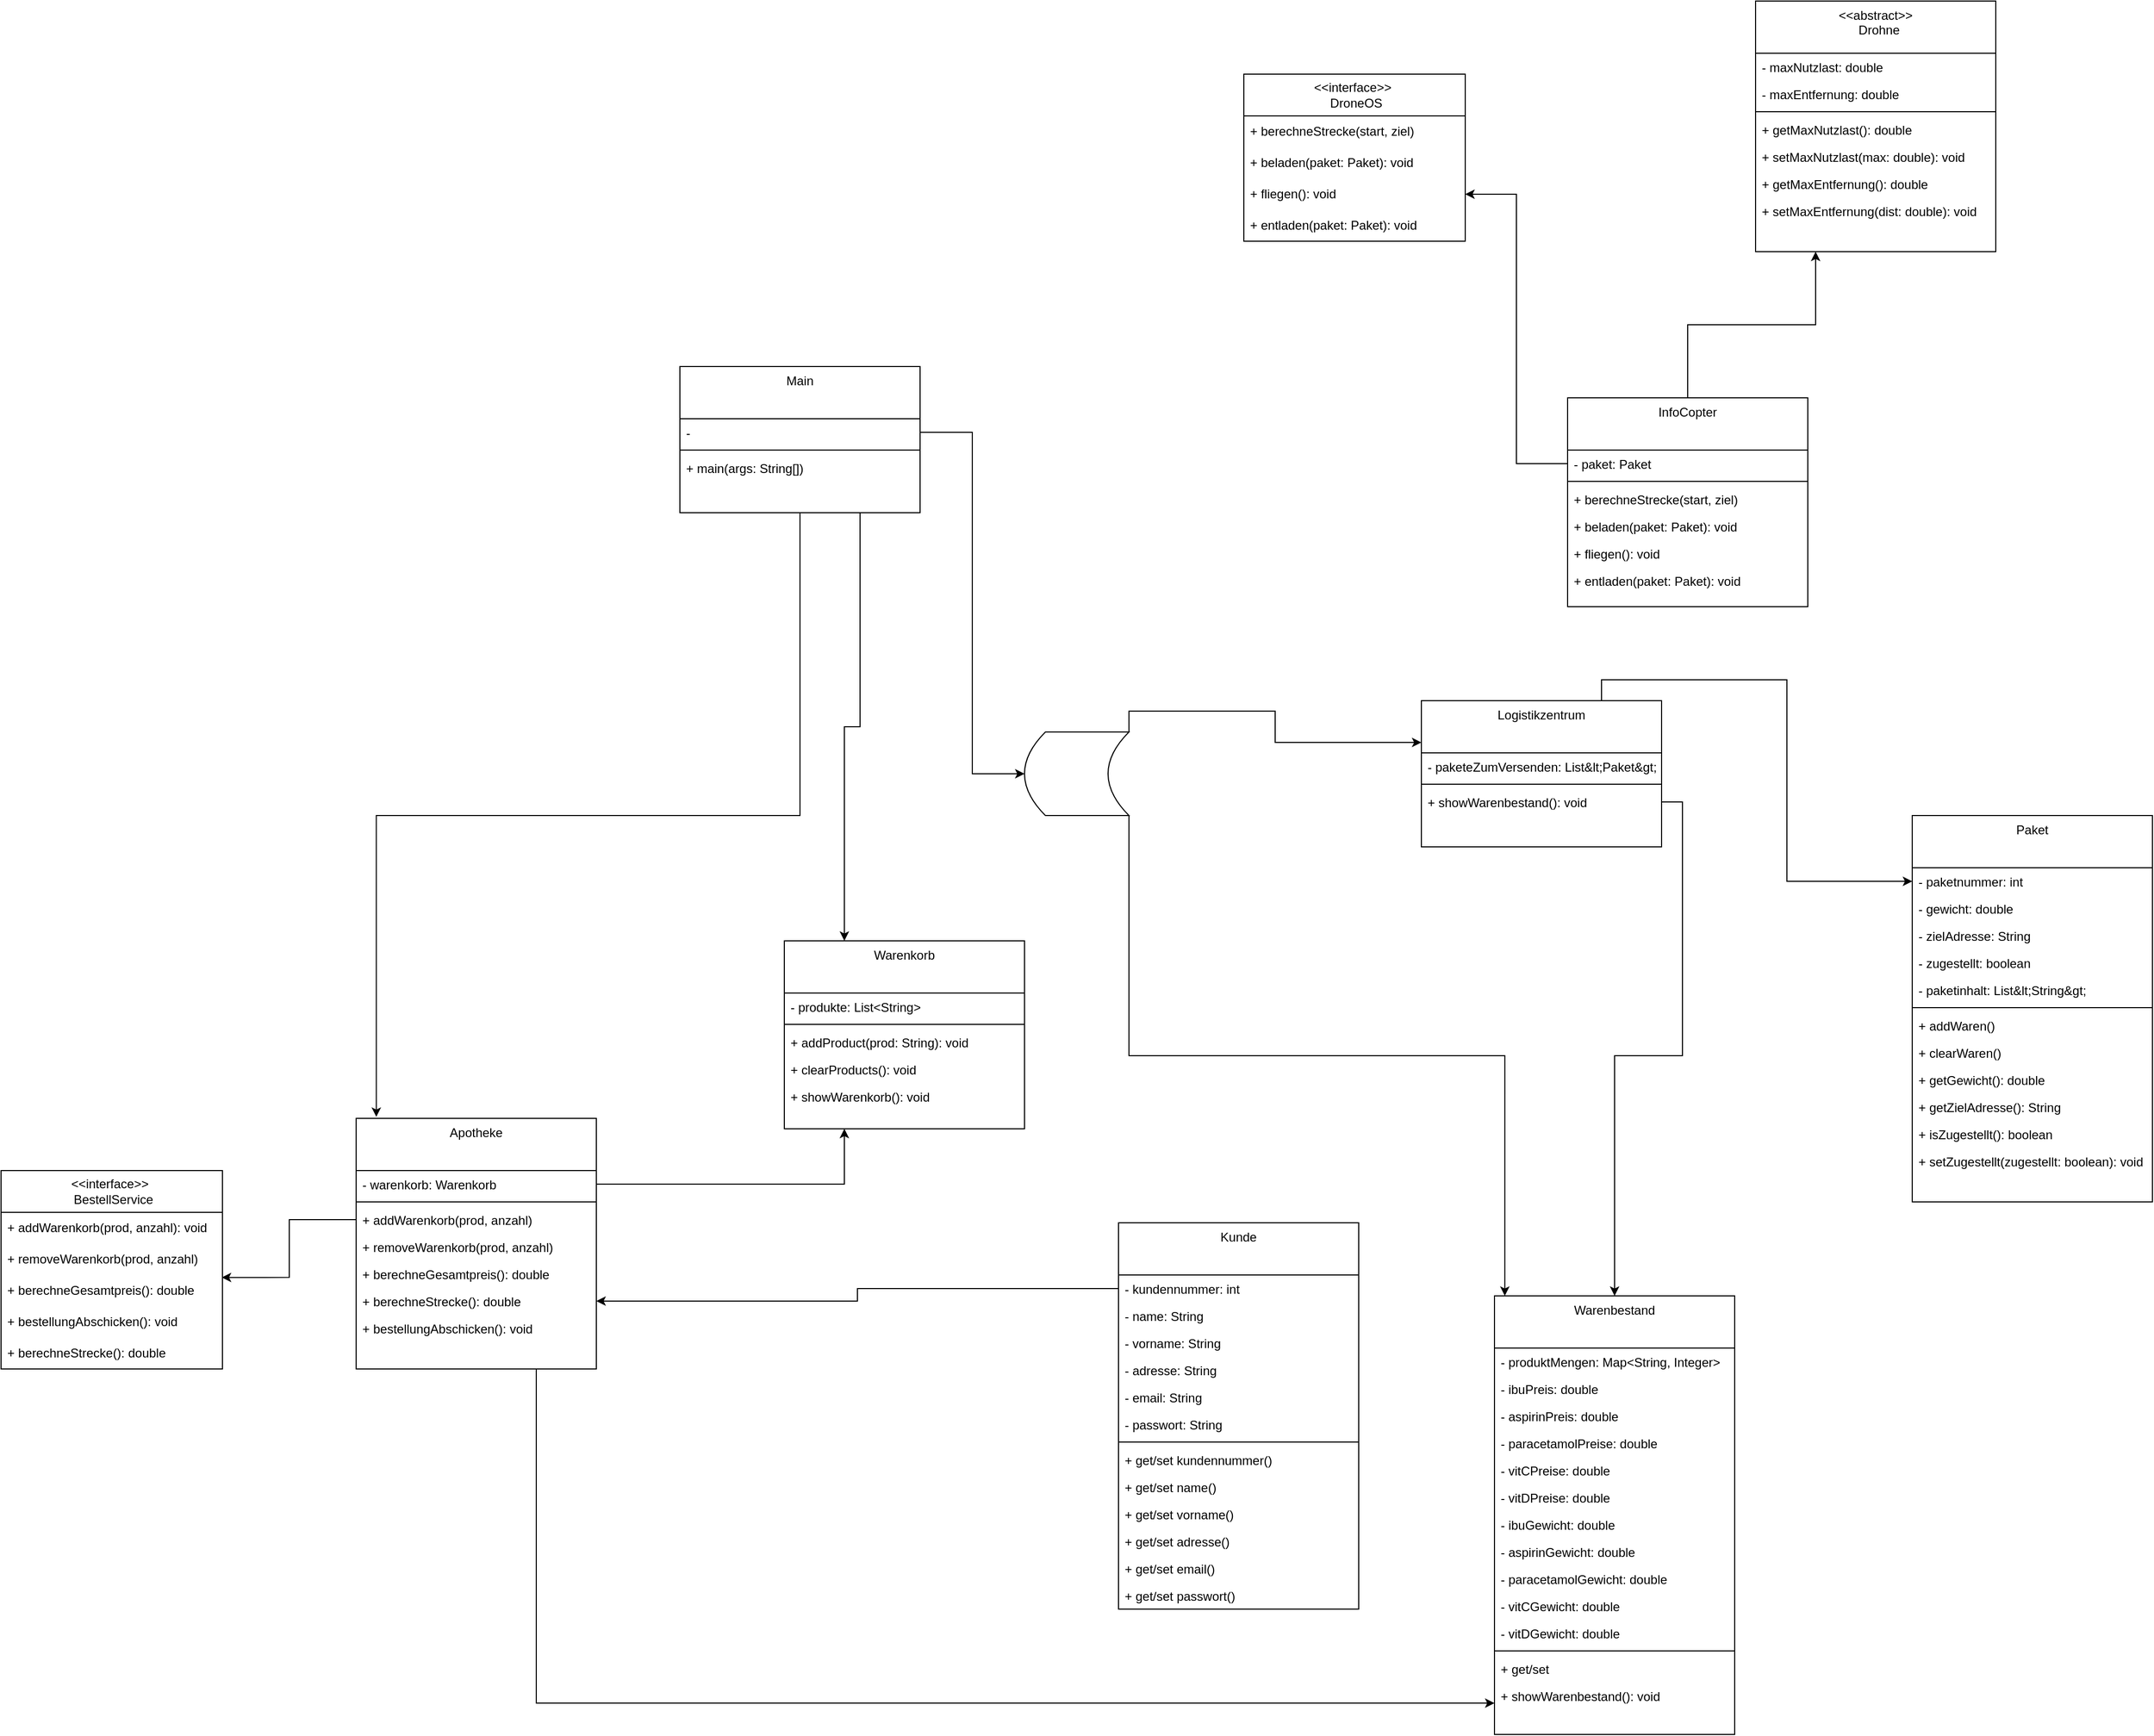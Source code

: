<mxfile version="24.8.3">
  <diagram id="C5RBs43oDa-KdzZeNtuy" name="Page-1">
    <mxGraphModel dx="5111" dy="4308" grid="1" gridSize="10" guides="1" tooltips="1" connect="1" arrows="1" fold="1" page="1" pageScale="1" pageWidth="827" pageHeight="1169" math="0" shadow="0">
      <root>
        <mxCell id="WIyWlLk6GJQsqaUBKTNV-0" />
        <mxCell id="WIyWlLk6GJQsqaUBKTNV-1" parent="WIyWlLk6GJQsqaUBKTNV-0" />
        <mxCell id="r3KiMKvdOw0kOWBSMK93-8" value=" &lt;&lt;abstract&gt;&gt;&#xa;               Drohne  " style="swimlane;fontStyle=0;align=center;verticalAlign=top;childLayout=stackLayout;horizontal=1;startSize=50;horizontalStack=0;resizeParent=1;resizeLast=0;collapsible=1;marginBottom=0;rounded=0;shadow=0;strokeWidth=1;" vertex="1" parent="WIyWlLk6GJQsqaUBKTNV-1">
          <mxGeometry x="130" y="-1440" width="230" height="240" as="geometry">
            <mxRectangle x="600" y="-190" width="160" height="26" as="alternateBounds" />
          </mxGeometry>
        </mxCell>
        <mxCell id="r3KiMKvdOw0kOWBSMK93-9" value="- maxNutzlast: double " style="text;align=left;verticalAlign=top;spacingLeft=4;spacingRight=4;overflow=hidden;rotatable=0;points=[[0,0.5],[1,0.5]];portConstraint=eastwest;" vertex="1" parent="r3KiMKvdOw0kOWBSMK93-8">
          <mxGeometry y="50" width="230" height="26" as="geometry" />
        </mxCell>
        <mxCell id="r3KiMKvdOw0kOWBSMK93-10" value=" - maxEntfernung: double " style="text;align=left;verticalAlign=top;spacingLeft=4;spacingRight=4;overflow=hidden;rotatable=0;points=[[0,0.5],[1,0.5]];portConstraint=eastwest;rounded=0;shadow=0;html=0;" vertex="1" parent="r3KiMKvdOw0kOWBSMK93-8">
          <mxGeometry y="76" width="230" height="26" as="geometry" />
        </mxCell>
        <mxCell id="r3KiMKvdOw0kOWBSMK93-14" value="" style="line;html=1;strokeWidth=1;align=left;verticalAlign=middle;spacingTop=-1;spacingLeft=3;spacingRight=3;rotatable=0;labelPosition=right;points=[];portConstraint=eastwest;" vertex="1" parent="r3KiMKvdOw0kOWBSMK93-8">
          <mxGeometry y="102" width="230" height="8" as="geometry" />
        </mxCell>
        <mxCell id="r3KiMKvdOw0kOWBSMK93-15" value="+ getMaxNutzlast(): double " style="text;align=left;verticalAlign=top;spacingLeft=4;spacingRight=4;overflow=hidden;rotatable=0;points=[[0,0.5],[1,0.5]];portConstraint=eastwest;" vertex="1" parent="r3KiMKvdOw0kOWBSMK93-8">
          <mxGeometry y="110" width="230" height="26" as="geometry" />
        </mxCell>
        <mxCell id="r3KiMKvdOw0kOWBSMK93-16" value=" + setMaxNutzlast(max: double): void" style="text;align=left;verticalAlign=top;spacingLeft=4;spacingRight=4;overflow=hidden;rotatable=0;points=[[0,0.5],[1,0.5]];portConstraint=eastwest;" vertex="1" parent="r3KiMKvdOw0kOWBSMK93-8">
          <mxGeometry y="136" width="230" height="26" as="geometry" />
        </mxCell>
        <mxCell id="r3KiMKvdOw0kOWBSMK93-17" value=" + getMaxEntfernung(): double  " style="text;align=left;verticalAlign=top;spacingLeft=4;spacingRight=4;overflow=hidden;rotatable=0;points=[[0,0.5],[1,0.5]];portConstraint=eastwest;" vertex="1" parent="r3KiMKvdOw0kOWBSMK93-8">
          <mxGeometry y="162" width="230" height="26" as="geometry" />
        </mxCell>
        <mxCell id="r3KiMKvdOw0kOWBSMK93-18" value="+ setMaxEntfernung(dist: double): void " style="text;align=left;verticalAlign=top;spacingLeft=4;spacingRight=4;overflow=hidden;rotatable=0;points=[[0,0.5],[1,0.5]];portConstraint=eastwest;" vertex="1" parent="r3KiMKvdOw0kOWBSMK93-8">
          <mxGeometry y="188" width="230" height="26" as="geometry" />
        </mxCell>
        <mxCell id="r3KiMKvdOw0kOWBSMK93-126" style="edgeStyle=orthogonalEdgeStyle;rounded=0;orthogonalLoop=1;jettySize=auto;html=1;exitX=0.5;exitY=0;exitDx=0;exitDy=0;entryX=0.25;entryY=1;entryDx=0;entryDy=0;" edge="1" parent="WIyWlLk6GJQsqaUBKTNV-1" source="r3KiMKvdOw0kOWBSMK93-19" target="r3KiMKvdOw0kOWBSMK93-8">
          <mxGeometry relative="1" as="geometry" />
        </mxCell>
        <mxCell id="r3KiMKvdOw0kOWBSMK93-19" value=" InfoCopter " style="swimlane;fontStyle=0;align=center;verticalAlign=top;childLayout=stackLayout;horizontal=1;startSize=50;horizontalStack=0;resizeParent=1;resizeLast=0;collapsible=1;marginBottom=0;rounded=0;shadow=0;strokeWidth=1;" vertex="1" parent="WIyWlLk6GJQsqaUBKTNV-1">
          <mxGeometry x="-50" y="-1060" width="230" height="200" as="geometry">
            <mxRectangle x="550" y="140" width="160" height="26" as="alternateBounds" />
          </mxGeometry>
        </mxCell>
        <mxCell id="r3KiMKvdOw0kOWBSMK93-20" value="- paket: Paket   " style="text;align=left;verticalAlign=top;spacingLeft=4;spacingRight=4;overflow=hidden;rotatable=0;points=[[0,0.5],[1,0.5]];portConstraint=eastwest;" vertex="1" parent="r3KiMKvdOw0kOWBSMK93-19">
          <mxGeometry y="50" width="230" height="26" as="geometry" />
        </mxCell>
        <mxCell id="r3KiMKvdOw0kOWBSMK93-22" value="" style="line;html=1;strokeWidth=1;align=left;verticalAlign=middle;spacingTop=-1;spacingLeft=3;spacingRight=3;rotatable=0;labelPosition=right;points=[];portConstraint=eastwest;" vertex="1" parent="r3KiMKvdOw0kOWBSMK93-19">
          <mxGeometry y="76" width="230" height="8" as="geometry" />
        </mxCell>
        <mxCell id="r3KiMKvdOw0kOWBSMK93-23" value="+ berechneStrecke(start, ziel) " style="text;align=left;verticalAlign=top;spacingLeft=4;spacingRight=4;overflow=hidden;rotatable=0;points=[[0,0.5],[1,0.5]];portConstraint=eastwest;" vertex="1" parent="r3KiMKvdOw0kOWBSMK93-19">
          <mxGeometry y="84" width="230" height="26" as="geometry" />
        </mxCell>
        <mxCell id="r3KiMKvdOw0kOWBSMK93-24" value="+ beladen(paket: Paket): void" style="text;align=left;verticalAlign=top;spacingLeft=4;spacingRight=4;overflow=hidden;rotatable=0;points=[[0,0.5],[1,0.5]];portConstraint=eastwest;" vertex="1" parent="r3KiMKvdOw0kOWBSMK93-19">
          <mxGeometry y="110" width="230" height="26" as="geometry" />
        </mxCell>
        <mxCell id="r3KiMKvdOw0kOWBSMK93-25" value=" + fliegen(): void" style="text;align=left;verticalAlign=top;spacingLeft=4;spacingRight=4;overflow=hidden;rotatable=0;points=[[0,0.5],[1,0.5]];portConstraint=eastwest;" vertex="1" parent="r3KiMKvdOw0kOWBSMK93-19">
          <mxGeometry y="136" width="230" height="26" as="geometry" />
        </mxCell>
        <mxCell id="r3KiMKvdOw0kOWBSMK93-26" value="+ entladen(paket: Paket): void " style="text;align=left;verticalAlign=top;spacingLeft=4;spacingRight=4;overflow=hidden;rotatable=0;points=[[0,0.5],[1,0.5]];portConstraint=eastwest;" vertex="1" parent="r3KiMKvdOw0kOWBSMK93-19">
          <mxGeometry y="162" width="230" height="26" as="geometry" />
        </mxCell>
        <mxCell id="r3KiMKvdOw0kOWBSMK93-34" value="&lt;div&gt; &amp;lt;&amp;lt;interface&amp;gt;&amp;gt;&amp;nbsp;&lt;/div&gt;&lt;div&gt;&amp;nbsp;DroneOS    &lt;/div&gt;" style="swimlane;fontStyle=0;childLayout=stackLayout;horizontal=1;startSize=40;horizontalStack=0;resizeParent=1;resizeParentMax=0;resizeLast=0;collapsible=1;marginBottom=0;whiteSpace=wrap;html=1;" vertex="1" parent="WIyWlLk6GJQsqaUBKTNV-1">
          <mxGeometry x="-360" y="-1370" width="212" height="160" as="geometry" />
        </mxCell>
        <mxCell id="r3KiMKvdOw0kOWBSMK93-35" value="+ berechneStrecke(start, ziel)" style="text;strokeColor=none;fillColor=none;align=left;verticalAlign=middle;spacingLeft=4;spacingRight=4;overflow=hidden;points=[[0,0.5],[1,0.5]];portConstraint=eastwest;rotatable=0;whiteSpace=wrap;html=1;" vertex="1" parent="r3KiMKvdOw0kOWBSMK93-34">
          <mxGeometry y="40" width="212" height="30" as="geometry" />
        </mxCell>
        <mxCell id="r3KiMKvdOw0kOWBSMK93-36" value="+ beladen(paket: Paket): void" style="text;strokeColor=none;fillColor=none;align=left;verticalAlign=middle;spacingLeft=4;spacingRight=4;overflow=hidden;points=[[0,0.5],[1,0.5]];portConstraint=eastwest;rotatable=0;whiteSpace=wrap;html=1;" vertex="1" parent="r3KiMKvdOw0kOWBSMK93-34">
          <mxGeometry y="70" width="212" height="30" as="geometry" />
        </mxCell>
        <mxCell id="r3KiMKvdOw0kOWBSMK93-7" value="+ fliegen(): void  " style="text;strokeColor=none;fillColor=none;align=left;verticalAlign=middle;spacingLeft=4;spacingRight=4;overflow=hidden;points=[[0,0.5],[1,0.5]];portConstraint=eastwest;rotatable=0;whiteSpace=wrap;html=1;" vertex="1" parent="r3KiMKvdOw0kOWBSMK93-34">
          <mxGeometry y="100" width="212" height="30" as="geometry" />
        </mxCell>
        <mxCell id="r3KiMKvdOw0kOWBSMK93-39" value="+ entladen(paket: Paket): void" style="text;strokeColor=none;fillColor=none;align=left;verticalAlign=middle;spacingLeft=4;spacingRight=4;overflow=hidden;points=[[0,0.5],[1,0.5]];portConstraint=eastwest;rotatable=0;whiteSpace=wrap;html=1;" vertex="1" parent="r3KiMKvdOw0kOWBSMK93-34">
          <mxGeometry y="130" width="212" height="30" as="geometry" />
        </mxCell>
        <mxCell id="r3KiMKvdOw0kOWBSMK93-40" value="Apotheke" style="swimlane;fontStyle=0;align=center;verticalAlign=top;childLayout=stackLayout;horizontal=1;startSize=50;horizontalStack=0;resizeParent=1;resizeLast=0;collapsible=1;marginBottom=0;rounded=0;shadow=0;strokeWidth=1;" vertex="1" parent="WIyWlLk6GJQsqaUBKTNV-1">
          <mxGeometry x="-1210" y="-370" width="230" height="240" as="geometry">
            <mxRectangle x="600" y="-190" width="160" height="26" as="alternateBounds" />
          </mxGeometry>
        </mxCell>
        <mxCell id="r3KiMKvdOw0kOWBSMK93-41" value=" - warenkorb: Warenkorb " style="text;align=left;verticalAlign=top;spacingLeft=4;spacingRight=4;overflow=hidden;rotatable=0;points=[[0,0.5],[1,0.5]];portConstraint=eastwest;" vertex="1" parent="r3KiMKvdOw0kOWBSMK93-40">
          <mxGeometry y="50" width="230" height="26" as="geometry" />
        </mxCell>
        <mxCell id="r3KiMKvdOw0kOWBSMK93-43" value="" style="line;html=1;strokeWidth=1;align=left;verticalAlign=middle;spacingTop=-1;spacingLeft=3;spacingRight=3;rotatable=0;labelPosition=right;points=[];portConstraint=eastwest;" vertex="1" parent="r3KiMKvdOw0kOWBSMK93-40">
          <mxGeometry y="76" width="230" height="8" as="geometry" />
        </mxCell>
        <mxCell id="r3KiMKvdOw0kOWBSMK93-44" value="+ addWarenkorb(prod, anzahl) " style="text;align=left;verticalAlign=top;spacingLeft=4;spacingRight=4;overflow=hidden;rotatable=0;points=[[0,0.5],[1,0.5]];portConstraint=eastwest;" vertex="1" parent="r3KiMKvdOw0kOWBSMK93-40">
          <mxGeometry y="84" width="230" height="26" as="geometry" />
        </mxCell>
        <mxCell id="r3KiMKvdOw0kOWBSMK93-45" value="+ removeWarenkorb(prod, anzahl) " style="text;align=left;verticalAlign=top;spacingLeft=4;spacingRight=4;overflow=hidden;rotatable=0;points=[[0,0.5],[1,0.5]];portConstraint=eastwest;" vertex="1" parent="r3KiMKvdOw0kOWBSMK93-40">
          <mxGeometry y="110" width="230" height="26" as="geometry" />
        </mxCell>
        <mxCell id="r3KiMKvdOw0kOWBSMK93-46" value="+ berechneGesamtpreis(): double " style="text;align=left;verticalAlign=top;spacingLeft=4;spacingRight=4;overflow=hidden;rotatable=0;points=[[0,0.5],[1,0.5]];portConstraint=eastwest;" vertex="1" parent="r3KiMKvdOw0kOWBSMK93-40">
          <mxGeometry y="136" width="230" height="26" as="geometry" />
        </mxCell>
        <mxCell id="r3KiMKvdOw0kOWBSMK93-47" value="+ berechneStrecke(): double  " style="text;align=left;verticalAlign=top;spacingLeft=4;spacingRight=4;overflow=hidden;rotatable=0;points=[[0,0.5],[1,0.5]];portConstraint=eastwest;" vertex="1" parent="r3KiMKvdOw0kOWBSMK93-40">
          <mxGeometry y="162" width="230" height="26" as="geometry" />
        </mxCell>
        <mxCell id="r3KiMKvdOw0kOWBSMK93-48" value=" + bestellungAbschicken(): void " style="text;align=left;verticalAlign=top;spacingLeft=4;spacingRight=4;overflow=hidden;rotatable=0;points=[[0,0.5],[1,0.5]];portConstraint=eastwest;" vertex="1" parent="r3KiMKvdOw0kOWBSMK93-40">
          <mxGeometry y="188" width="230" height="26" as="geometry" />
        </mxCell>
        <mxCell id="r3KiMKvdOw0kOWBSMK93-49" value="&lt;div&gt; &amp;lt;&amp;lt;interface&amp;gt;&amp;gt;&amp;nbsp;&lt;/div&gt;&lt;div&gt;&amp;nbsp;BestellService       &lt;/div&gt;" style="swimlane;fontStyle=0;childLayout=stackLayout;horizontal=1;startSize=40;horizontalStack=0;resizeParent=1;resizeParentMax=0;resizeLast=0;collapsible=1;marginBottom=0;whiteSpace=wrap;html=1;" vertex="1" parent="WIyWlLk6GJQsqaUBKTNV-1">
          <mxGeometry x="-1550" y="-320" width="212" height="190" as="geometry" />
        </mxCell>
        <mxCell id="r3KiMKvdOw0kOWBSMK93-50" value="+ addWarenkorb(prod, anzahl): void" style="text;strokeColor=none;fillColor=none;align=left;verticalAlign=middle;spacingLeft=4;spacingRight=4;overflow=hidden;points=[[0,0.5],[1,0.5]];portConstraint=eastwest;rotatable=0;whiteSpace=wrap;html=1;" vertex="1" parent="r3KiMKvdOw0kOWBSMK93-49">
          <mxGeometry y="40" width="212" height="30" as="geometry" />
        </mxCell>
        <mxCell id="r3KiMKvdOw0kOWBSMK93-51" value="+ removeWarenkorb(prod, anzahl) " style="text;strokeColor=none;fillColor=none;align=left;verticalAlign=middle;spacingLeft=4;spacingRight=4;overflow=hidden;points=[[0,0.5],[1,0.5]];portConstraint=eastwest;rotatable=0;whiteSpace=wrap;html=1;" vertex="1" parent="r3KiMKvdOw0kOWBSMK93-49">
          <mxGeometry y="70" width="212" height="30" as="geometry" />
        </mxCell>
        <mxCell id="r3KiMKvdOw0kOWBSMK93-52" value="+ berechneGesamtpreis(): double " style="text;strokeColor=none;fillColor=none;align=left;verticalAlign=middle;spacingLeft=4;spacingRight=4;overflow=hidden;points=[[0,0.5],[1,0.5]];portConstraint=eastwest;rotatable=0;whiteSpace=wrap;html=1;" vertex="1" parent="r3KiMKvdOw0kOWBSMK93-49">
          <mxGeometry y="100" width="212" height="30" as="geometry" />
        </mxCell>
        <mxCell id="r3KiMKvdOw0kOWBSMK93-54" value="+ bestellungAbschicken(): void " style="text;strokeColor=none;fillColor=none;align=left;verticalAlign=middle;spacingLeft=4;spacingRight=4;overflow=hidden;points=[[0,0.5],[1,0.5]];portConstraint=eastwest;rotatable=0;whiteSpace=wrap;html=1;" vertex="1" parent="r3KiMKvdOw0kOWBSMK93-49">
          <mxGeometry y="130" width="212" height="30" as="geometry" />
        </mxCell>
        <mxCell id="r3KiMKvdOw0kOWBSMK93-53" value=" + berechneStrecke(): double " style="text;strokeColor=none;fillColor=none;align=left;verticalAlign=middle;spacingLeft=4;spacingRight=4;overflow=hidden;points=[[0,0.5],[1,0.5]];portConstraint=eastwest;rotatable=0;whiteSpace=wrap;html=1;" vertex="1" parent="r3KiMKvdOw0kOWBSMK93-49">
          <mxGeometry y="160" width="212" height="30" as="geometry" />
        </mxCell>
        <mxCell id="r3KiMKvdOw0kOWBSMK93-55" value=" Warenkorb    " style="swimlane;fontStyle=0;align=center;verticalAlign=top;childLayout=stackLayout;horizontal=1;startSize=50;horizontalStack=0;resizeParent=1;resizeLast=0;collapsible=1;marginBottom=0;rounded=0;shadow=0;strokeWidth=1;" vertex="1" parent="WIyWlLk6GJQsqaUBKTNV-1">
          <mxGeometry x="-800" y="-540" width="230" height="180" as="geometry">
            <mxRectangle x="550" y="140" width="160" height="26" as="alternateBounds" />
          </mxGeometry>
        </mxCell>
        <mxCell id="r3KiMKvdOw0kOWBSMK93-56" value="- produkte: List&lt;String&gt;    " style="text;align=left;verticalAlign=top;spacingLeft=4;spacingRight=4;overflow=hidden;rotatable=0;points=[[0,0.5],[1,0.5]];portConstraint=eastwest;" vertex="1" parent="r3KiMKvdOw0kOWBSMK93-55">
          <mxGeometry y="50" width="230" height="26" as="geometry" />
        </mxCell>
        <mxCell id="r3KiMKvdOw0kOWBSMK93-57" value="" style="line;html=1;strokeWidth=1;align=left;verticalAlign=middle;spacingTop=-1;spacingLeft=3;spacingRight=3;rotatable=0;labelPosition=right;points=[];portConstraint=eastwest;" vertex="1" parent="r3KiMKvdOw0kOWBSMK93-55">
          <mxGeometry y="76" width="230" height="8" as="geometry" />
        </mxCell>
        <mxCell id="r3KiMKvdOw0kOWBSMK93-58" value=" + addProduct(prod: String): void " style="text;align=left;verticalAlign=top;spacingLeft=4;spacingRight=4;overflow=hidden;rotatable=0;points=[[0,0.5],[1,0.5]];portConstraint=eastwest;" vertex="1" parent="r3KiMKvdOw0kOWBSMK93-55">
          <mxGeometry y="84" width="230" height="26" as="geometry" />
        </mxCell>
        <mxCell id="r3KiMKvdOw0kOWBSMK93-59" value=" + clearProducts(): void " style="text;align=left;verticalAlign=top;spacingLeft=4;spacingRight=4;overflow=hidden;rotatable=0;points=[[0,0.5],[1,0.5]];portConstraint=eastwest;" vertex="1" parent="r3KiMKvdOw0kOWBSMK93-55">
          <mxGeometry y="110" width="230" height="26" as="geometry" />
        </mxCell>
        <mxCell id="r3KiMKvdOw0kOWBSMK93-60" value="+ showWarenkorb(): void  " style="text;align=left;verticalAlign=top;spacingLeft=4;spacingRight=4;overflow=hidden;rotatable=0;points=[[0,0.5],[1,0.5]];portConstraint=eastwest;" vertex="1" parent="r3KiMKvdOw0kOWBSMK93-55">
          <mxGeometry y="136" width="230" height="26" as="geometry" />
        </mxCell>
        <mxCell id="r3KiMKvdOw0kOWBSMK93-62" value="Kunde" style="swimlane;fontStyle=0;align=center;verticalAlign=top;childLayout=stackLayout;horizontal=1;startSize=50;horizontalStack=0;resizeParent=1;resizeLast=0;collapsible=1;marginBottom=0;rounded=0;shadow=0;strokeWidth=1;" vertex="1" parent="WIyWlLk6GJQsqaUBKTNV-1">
          <mxGeometry x="-480" y="-270" width="230" height="370" as="geometry">
            <mxRectangle x="600" y="-190" width="160" height="26" as="alternateBounds" />
          </mxGeometry>
        </mxCell>
        <mxCell id="r3KiMKvdOw0kOWBSMK93-63" value="- kundennummer: int  " style="text;align=left;verticalAlign=top;spacingLeft=4;spacingRight=4;overflow=hidden;rotatable=0;points=[[0,0.5],[1,0.5]];portConstraint=eastwest;" vertex="1" parent="r3KiMKvdOw0kOWBSMK93-62">
          <mxGeometry y="50" width="230" height="26" as="geometry" />
        </mxCell>
        <mxCell id="r3KiMKvdOw0kOWBSMK93-64" value="- name: String " style="text;align=left;verticalAlign=top;spacingLeft=4;spacingRight=4;overflow=hidden;rotatable=0;points=[[0,0.5],[1,0.5]];portConstraint=eastwest;rounded=0;shadow=0;html=0;" vertex="1" parent="r3KiMKvdOw0kOWBSMK93-62">
          <mxGeometry y="76" width="230" height="26" as="geometry" />
        </mxCell>
        <mxCell id="r3KiMKvdOw0kOWBSMK93-70" value="- vorname: String " style="text;align=left;verticalAlign=top;spacingLeft=4;spacingRight=4;overflow=hidden;rotatable=0;points=[[0,0.5],[1,0.5]];portConstraint=eastwest;rounded=0;shadow=0;html=0;" vertex="1" parent="r3KiMKvdOw0kOWBSMK93-62">
          <mxGeometry y="102" width="230" height="26" as="geometry" />
        </mxCell>
        <mxCell id="r3KiMKvdOw0kOWBSMK93-72" value=" - adresse: String   " style="text;align=left;verticalAlign=top;spacingLeft=4;spacingRight=4;overflow=hidden;rotatable=0;points=[[0,0.5],[1,0.5]];portConstraint=eastwest;rounded=0;shadow=0;html=0;" vertex="1" parent="r3KiMKvdOw0kOWBSMK93-62">
          <mxGeometry y="128" width="230" height="26" as="geometry" />
        </mxCell>
        <mxCell id="r3KiMKvdOw0kOWBSMK93-73" value="- email: String " style="text;align=left;verticalAlign=top;spacingLeft=4;spacingRight=4;overflow=hidden;rotatable=0;points=[[0,0.5],[1,0.5]];portConstraint=eastwest;rounded=0;shadow=0;html=0;" vertex="1" parent="r3KiMKvdOw0kOWBSMK93-62">
          <mxGeometry y="154" width="230" height="26" as="geometry" />
        </mxCell>
        <mxCell id="r3KiMKvdOw0kOWBSMK93-71" value="- passwort: String " style="text;align=left;verticalAlign=top;spacingLeft=4;spacingRight=4;overflow=hidden;rotatable=0;points=[[0,0.5],[1,0.5]];portConstraint=eastwest;rounded=0;shadow=0;html=0;" vertex="1" parent="r3KiMKvdOw0kOWBSMK93-62">
          <mxGeometry y="180" width="230" height="26" as="geometry" />
        </mxCell>
        <mxCell id="r3KiMKvdOw0kOWBSMK93-65" value="" style="line;html=1;strokeWidth=1;align=left;verticalAlign=middle;spacingTop=-1;spacingLeft=3;spacingRight=3;rotatable=0;labelPosition=right;points=[];portConstraint=eastwest;" vertex="1" parent="r3KiMKvdOw0kOWBSMK93-62">
          <mxGeometry y="206" width="230" height="8" as="geometry" />
        </mxCell>
        <mxCell id="r3KiMKvdOw0kOWBSMK93-66" value="+ get/set kundennummer() " style="text;align=left;verticalAlign=top;spacingLeft=4;spacingRight=4;overflow=hidden;rotatable=0;points=[[0,0.5],[1,0.5]];portConstraint=eastwest;" vertex="1" parent="r3KiMKvdOw0kOWBSMK93-62">
          <mxGeometry y="214" width="230" height="26" as="geometry" />
        </mxCell>
        <mxCell id="r3KiMKvdOw0kOWBSMK93-75" value="+ get/set name()   " style="text;align=left;verticalAlign=top;spacingLeft=4;spacingRight=4;overflow=hidden;rotatable=0;points=[[0,0.5],[1,0.5]];portConstraint=eastwest;" vertex="1" parent="r3KiMKvdOw0kOWBSMK93-62">
          <mxGeometry y="240" width="230" height="26" as="geometry" />
        </mxCell>
        <mxCell id="r3KiMKvdOw0kOWBSMK93-74" value="+ get/set vorname() " style="text;align=left;verticalAlign=top;spacingLeft=4;spacingRight=4;overflow=hidden;rotatable=0;points=[[0,0.5],[1,0.5]];portConstraint=eastwest;" vertex="1" parent="r3KiMKvdOw0kOWBSMK93-62">
          <mxGeometry y="266" width="230" height="26" as="geometry" />
        </mxCell>
        <mxCell id="r3KiMKvdOw0kOWBSMK93-67" value=" + get/set adresse() " style="text;align=left;verticalAlign=top;spacingLeft=4;spacingRight=4;overflow=hidden;rotatable=0;points=[[0,0.5],[1,0.5]];portConstraint=eastwest;" vertex="1" parent="r3KiMKvdOw0kOWBSMK93-62">
          <mxGeometry y="292" width="230" height="26" as="geometry" />
        </mxCell>
        <mxCell id="r3KiMKvdOw0kOWBSMK93-68" value="+ get/set email()  " style="text;align=left;verticalAlign=top;spacingLeft=4;spacingRight=4;overflow=hidden;rotatable=0;points=[[0,0.5],[1,0.5]];portConstraint=eastwest;" vertex="1" parent="r3KiMKvdOw0kOWBSMK93-62">
          <mxGeometry y="318" width="230" height="26" as="geometry" />
        </mxCell>
        <mxCell id="r3KiMKvdOw0kOWBSMK93-69" value="+ get/set passwort() " style="text;align=left;verticalAlign=top;spacingLeft=4;spacingRight=4;overflow=hidden;rotatable=0;points=[[0,0.5],[1,0.5]];portConstraint=eastwest;" vertex="1" parent="r3KiMKvdOw0kOWBSMK93-62">
          <mxGeometry y="344" width="230" height="26" as="geometry" />
        </mxCell>
        <mxCell id="r3KiMKvdOw0kOWBSMK93-76" value="Paket" style="swimlane;fontStyle=0;align=center;verticalAlign=top;childLayout=stackLayout;horizontal=1;startSize=50;horizontalStack=0;resizeParent=1;resizeLast=0;collapsible=1;marginBottom=0;rounded=0;shadow=0;strokeWidth=1;" vertex="1" parent="WIyWlLk6GJQsqaUBKTNV-1">
          <mxGeometry x="280" y="-660" width="230" height="370" as="geometry">
            <mxRectangle x="600" y="-190" width="160" height="26" as="alternateBounds" />
          </mxGeometry>
        </mxCell>
        <mxCell id="r3KiMKvdOw0kOWBSMK93-77" value="- paketnummer: int " style="text;align=left;verticalAlign=top;spacingLeft=4;spacingRight=4;overflow=hidden;rotatable=0;points=[[0,0.5],[1,0.5]];portConstraint=eastwest;" vertex="1" parent="r3KiMKvdOw0kOWBSMK93-76">
          <mxGeometry y="50" width="230" height="26" as="geometry" />
        </mxCell>
        <mxCell id="r3KiMKvdOw0kOWBSMK93-78" value="- gewicht: double " style="text;align=left;verticalAlign=top;spacingLeft=4;spacingRight=4;overflow=hidden;rotatable=0;points=[[0,0.5],[1,0.5]];portConstraint=eastwest;rounded=0;shadow=0;html=0;" vertex="1" parent="r3KiMKvdOw0kOWBSMK93-76">
          <mxGeometry y="76" width="230" height="26" as="geometry" />
        </mxCell>
        <mxCell id="r3KiMKvdOw0kOWBSMK93-79" value=" - zielAdresse: String " style="text;align=left;verticalAlign=top;spacingLeft=4;spacingRight=4;overflow=hidden;rotatable=0;points=[[0,0.5],[1,0.5]];portConstraint=eastwest;rounded=0;shadow=0;html=0;" vertex="1" parent="r3KiMKvdOw0kOWBSMK93-76">
          <mxGeometry y="102" width="230" height="26" as="geometry" />
        </mxCell>
        <mxCell id="r3KiMKvdOw0kOWBSMK93-80" value=" - zugestellt: boolean " style="text;align=left;verticalAlign=top;spacingLeft=4;spacingRight=4;overflow=hidden;rotatable=0;points=[[0,0.5],[1,0.5]];portConstraint=eastwest;rounded=0;shadow=0;html=0;" vertex="1" parent="r3KiMKvdOw0kOWBSMK93-76">
          <mxGeometry y="128" width="230" height="26" as="geometry" />
        </mxCell>
        <mxCell id="r3KiMKvdOw0kOWBSMK93-81" value="- paketinhalt: List&amp;lt;String&amp;gt;  " style="text;align=left;verticalAlign=top;spacingLeft=4;spacingRight=4;overflow=hidden;rotatable=0;points=[[0,0.5],[1,0.5]];portConstraint=eastwest;rounded=0;shadow=0;html=0;" vertex="1" parent="r3KiMKvdOw0kOWBSMK93-76">
          <mxGeometry y="154" width="230" height="26" as="geometry" />
        </mxCell>
        <mxCell id="r3KiMKvdOw0kOWBSMK93-83" value="" style="line;html=1;strokeWidth=1;align=left;verticalAlign=middle;spacingTop=-1;spacingLeft=3;spacingRight=3;rotatable=0;labelPosition=right;points=[];portConstraint=eastwest;" vertex="1" parent="r3KiMKvdOw0kOWBSMK93-76">
          <mxGeometry y="180" width="230" height="8" as="geometry" />
        </mxCell>
        <mxCell id="r3KiMKvdOw0kOWBSMK93-84" value="+ addWaren()   " style="text;align=left;verticalAlign=top;spacingLeft=4;spacingRight=4;overflow=hidden;rotatable=0;points=[[0,0.5],[1,0.5]];portConstraint=eastwest;" vertex="1" parent="r3KiMKvdOw0kOWBSMK93-76">
          <mxGeometry y="188" width="230" height="26" as="geometry" />
        </mxCell>
        <mxCell id="r3KiMKvdOw0kOWBSMK93-85" value="+ clearWaren() " style="text;align=left;verticalAlign=top;spacingLeft=4;spacingRight=4;overflow=hidden;rotatable=0;points=[[0,0.5],[1,0.5]];portConstraint=eastwest;" vertex="1" parent="r3KiMKvdOw0kOWBSMK93-76">
          <mxGeometry y="214" width="230" height="26" as="geometry" />
        </mxCell>
        <mxCell id="r3KiMKvdOw0kOWBSMK93-87" value="+ getGewicht(): double      " style="text;align=left;verticalAlign=top;spacingLeft=4;spacingRight=4;overflow=hidden;rotatable=0;points=[[0,0.5],[1,0.5]];portConstraint=eastwest;" vertex="1" parent="r3KiMKvdOw0kOWBSMK93-76">
          <mxGeometry y="240" width="230" height="26" as="geometry" />
        </mxCell>
        <mxCell id="r3KiMKvdOw0kOWBSMK93-88" value=" + getZielAdresse(): String " style="text;align=left;verticalAlign=top;spacingLeft=4;spacingRight=4;overflow=hidden;rotatable=0;points=[[0,0.5],[1,0.5]];portConstraint=eastwest;" vertex="1" parent="r3KiMKvdOw0kOWBSMK93-76">
          <mxGeometry y="266" width="230" height="26" as="geometry" />
        </mxCell>
        <mxCell id="r3KiMKvdOw0kOWBSMK93-89" value="+ isZugestellt(): boolean  " style="text;align=left;verticalAlign=top;spacingLeft=4;spacingRight=4;overflow=hidden;rotatable=0;points=[[0,0.5],[1,0.5]];portConstraint=eastwest;" vertex="1" parent="r3KiMKvdOw0kOWBSMK93-76">
          <mxGeometry y="292" width="230" height="26" as="geometry" />
        </mxCell>
        <mxCell id="r3KiMKvdOw0kOWBSMK93-90" value="+ setZugestellt(zugestellt: boolean): void " style="text;align=left;verticalAlign=top;spacingLeft=4;spacingRight=4;overflow=hidden;rotatable=0;points=[[0,0.5],[1,0.5]];portConstraint=eastwest;" vertex="1" parent="r3KiMKvdOw0kOWBSMK93-76">
          <mxGeometry y="318" width="230" height="26" as="geometry" />
        </mxCell>
        <mxCell id="r3KiMKvdOw0kOWBSMK93-160" style="edgeStyle=orthogonalEdgeStyle;rounded=0;orthogonalLoop=1;jettySize=auto;html=1;exitX=0.75;exitY=0;exitDx=0;exitDy=0;entryX=0;entryY=0.5;entryDx=0;entryDy=0;" edge="1" parent="WIyWlLk6GJQsqaUBKTNV-1" source="r3KiMKvdOw0kOWBSMK93-91" target="r3KiMKvdOw0kOWBSMK93-77">
          <mxGeometry relative="1" as="geometry" />
        </mxCell>
        <mxCell id="r3KiMKvdOw0kOWBSMK93-91" value=" Logistikzentrum  " style="swimlane;fontStyle=0;align=center;verticalAlign=top;childLayout=stackLayout;horizontal=1;startSize=50;horizontalStack=0;resizeParent=1;resizeLast=0;collapsible=1;marginBottom=0;rounded=0;shadow=0;strokeWidth=1;" vertex="1" parent="WIyWlLk6GJQsqaUBKTNV-1">
          <mxGeometry x="-190" y="-770" width="230" height="140" as="geometry">
            <mxRectangle x="550" y="140" width="160" height="26" as="alternateBounds" />
          </mxGeometry>
        </mxCell>
        <mxCell id="r3KiMKvdOw0kOWBSMK93-92" value="- paketeZumVersenden: List&amp;lt;Paket&amp;gt; " style="text;align=left;verticalAlign=top;spacingLeft=4;spacingRight=4;overflow=hidden;rotatable=0;points=[[0,0.5],[1,0.5]];portConstraint=eastwest;" vertex="1" parent="r3KiMKvdOw0kOWBSMK93-91">
          <mxGeometry y="50" width="230" height="26" as="geometry" />
        </mxCell>
        <mxCell id="r3KiMKvdOw0kOWBSMK93-93" value="" style="line;html=1;strokeWidth=1;align=left;verticalAlign=middle;spacingTop=-1;spacingLeft=3;spacingRight=3;rotatable=0;labelPosition=right;points=[];portConstraint=eastwest;" vertex="1" parent="r3KiMKvdOw0kOWBSMK93-91">
          <mxGeometry y="76" width="230" height="8" as="geometry" />
        </mxCell>
        <mxCell id="r3KiMKvdOw0kOWBSMK93-94" value=" + showWarenbestand(): void " style="text;align=left;verticalAlign=top;spacingLeft=4;spacingRight=4;overflow=hidden;rotatable=0;points=[[0,0.5],[1,0.5]];portConstraint=eastwest;" vertex="1" parent="r3KiMKvdOw0kOWBSMK93-91">
          <mxGeometry y="84" width="230" height="26" as="geometry" />
        </mxCell>
        <mxCell id="r3KiMKvdOw0kOWBSMK93-97" value="Warenbestand " style="swimlane;fontStyle=0;align=center;verticalAlign=top;childLayout=stackLayout;horizontal=1;startSize=50;horizontalStack=0;resizeParent=1;resizeLast=0;collapsible=1;marginBottom=0;rounded=0;shadow=0;strokeWidth=1;" vertex="1" parent="WIyWlLk6GJQsqaUBKTNV-1">
          <mxGeometry x="-120" y="-200" width="230" height="420" as="geometry">
            <mxRectangle x="600" y="-190" width="160" height="26" as="alternateBounds" />
          </mxGeometry>
        </mxCell>
        <mxCell id="r3KiMKvdOw0kOWBSMK93-119" value="- produktMengen: Map&lt;String, Integer&gt;" style="text;align=left;verticalAlign=top;spacingLeft=4;spacingRight=4;overflow=hidden;rotatable=0;points=[[0,0.5],[1,0.5]];portConstraint=eastwest;rounded=0;shadow=0;html=0;" vertex="1" parent="r3KiMKvdOw0kOWBSMK93-97">
          <mxGeometry y="50" width="230" height="26" as="geometry" />
        </mxCell>
        <mxCell id="r3KiMKvdOw0kOWBSMK93-100" value="- ibuPreis: double" style="text;align=left;verticalAlign=top;spacingLeft=4;spacingRight=4;overflow=hidden;rotatable=0;points=[[0,0.5],[1,0.5]];portConstraint=eastwest;rounded=0;shadow=0;html=0;" vertex="1" parent="r3KiMKvdOw0kOWBSMK93-97">
          <mxGeometry y="76" width="230" height="26" as="geometry" />
        </mxCell>
        <mxCell id="r3KiMKvdOw0kOWBSMK93-101" value="- aspirinPreis: double" style="text;align=left;verticalAlign=top;spacingLeft=4;spacingRight=4;overflow=hidden;rotatable=0;points=[[0,0.5],[1,0.5]];portConstraint=eastwest;rounded=0;shadow=0;html=0;" vertex="1" parent="r3KiMKvdOw0kOWBSMK93-97">
          <mxGeometry y="102" width="230" height="26" as="geometry" />
        </mxCell>
        <mxCell id="r3KiMKvdOw0kOWBSMK93-111" value="- paracetamolPreise: double" style="text;align=left;verticalAlign=top;spacingLeft=4;spacingRight=4;overflow=hidden;rotatable=0;points=[[0,0.5],[1,0.5]];portConstraint=eastwest;rounded=0;shadow=0;html=0;" vertex="1" parent="r3KiMKvdOw0kOWBSMK93-97">
          <mxGeometry y="128" width="230" height="26" as="geometry" />
        </mxCell>
        <mxCell id="r3KiMKvdOw0kOWBSMK93-112" value="- vitCPreise: double" style="text;align=left;verticalAlign=top;spacingLeft=4;spacingRight=4;overflow=hidden;rotatable=0;points=[[0,0.5],[1,0.5]];portConstraint=eastwest;rounded=0;shadow=0;html=0;" vertex="1" parent="r3KiMKvdOw0kOWBSMK93-97">
          <mxGeometry y="154" width="230" height="26" as="geometry" />
        </mxCell>
        <mxCell id="r3KiMKvdOw0kOWBSMK93-113" value="- vitDPreise: double" style="text;align=left;verticalAlign=top;spacingLeft=4;spacingRight=4;overflow=hidden;rotatable=0;points=[[0,0.5],[1,0.5]];portConstraint=eastwest;rounded=0;shadow=0;html=0;" vertex="1" parent="r3KiMKvdOw0kOWBSMK93-97">
          <mxGeometry y="180" width="230" height="26" as="geometry" />
        </mxCell>
        <mxCell id="r3KiMKvdOw0kOWBSMK93-114" value="- ibuGewicht: double" style="text;align=left;verticalAlign=top;spacingLeft=4;spacingRight=4;overflow=hidden;rotatable=0;points=[[0,0.5],[1,0.5]];portConstraint=eastwest;rounded=0;shadow=0;html=0;" vertex="1" parent="r3KiMKvdOw0kOWBSMK93-97">
          <mxGeometry y="206" width="230" height="26" as="geometry" />
        </mxCell>
        <mxCell id="r3KiMKvdOw0kOWBSMK93-115" value="- aspirinGewicht: double" style="text;align=left;verticalAlign=top;spacingLeft=4;spacingRight=4;overflow=hidden;rotatable=0;points=[[0,0.5],[1,0.5]];portConstraint=eastwest;rounded=0;shadow=0;html=0;" vertex="1" parent="r3KiMKvdOw0kOWBSMK93-97">
          <mxGeometry y="232" width="230" height="26" as="geometry" />
        </mxCell>
        <mxCell id="r3KiMKvdOw0kOWBSMK93-116" value="- paracetamolGewicht: double" style="text;align=left;verticalAlign=top;spacingLeft=4;spacingRight=4;overflow=hidden;rotatable=0;points=[[0,0.5],[1,0.5]];portConstraint=eastwest;rounded=0;shadow=0;html=0;" vertex="1" parent="r3KiMKvdOw0kOWBSMK93-97">
          <mxGeometry y="258" width="230" height="26" as="geometry" />
        </mxCell>
        <mxCell id="r3KiMKvdOw0kOWBSMK93-117" value="- vitCGewicht: double" style="text;align=left;verticalAlign=top;spacingLeft=4;spacingRight=4;overflow=hidden;rotatable=0;points=[[0,0.5],[1,0.5]];portConstraint=eastwest;rounded=0;shadow=0;html=0;" vertex="1" parent="r3KiMKvdOw0kOWBSMK93-97">
          <mxGeometry y="284" width="230" height="26" as="geometry" />
        </mxCell>
        <mxCell id="r3KiMKvdOw0kOWBSMK93-118" value="- vitDGewicht: double" style="text;align=left;verticalAlign=top;spacingLeft=4;spacingRight=4;overflow=hidden;rotatable=0;points=[[0,0.5],[1,0.5]];portConstraint=eastwest;rounded=0;shadow=0;html=0;" vertex="1" parent="r3KiMKvdOw0kOWBSMK93-97">
          <mxGeometry y="310" width="230" height="26" as="geometry" />
        </mxCell>
        <mxCell id="r3KiMKvdOw0kOWBSMK93-104" value="" style="line;html=1;strokeWidth=1;align=left;verticalAlign=middle;spacingTop=-1;spacingLeft=3;spacingRight=3;rotatable=0;labelPosition=right;points=[];portConstraint=eastwest;" vertex="1" parent="r3KiMKvdOw0kOWBSMK93-97">
          <mxGeometry y="336" width="230" height="8" as="geometry" />
        </mxCell>
        <mxCell id="r3KiMKvdOw0kOWBSMK93-105" value="+ get/set" style="text;align=left;verticalAlign=top;spacingLeft=4;spacingRight=4;overflow=hidden;rotatable=0;points=[[0,0.5],[1,0.5]];portConstraint=eastwest;" vertex="1" parent="r3KiMKvdOw0kOWBSMK93-97">
          <mxGeometry y="344" width="230" height="26" as="geometry" />
        </mxCell>
        <mxCell id="r3KiMKvdOw0kOWBSMK93-120" value="+ showWarenbestand(): void  " style="text;align=left;verticalAlign=top;spacingLeft=4;spacingRight=4;overflow=hidden;rotatable=0;points=[[0,0.5],[1,0.5]];portConstraint=eastwest;" vertex="1" parent="r3KiMKvdOw0kOWBSMK93-97">
          <mxGeometry y="370" width="230" height="26" as="geometry" />
        </mxCell>
        <mxCell id="r3KiMKvdOw0kOWBSMK93-164" style="edgeStyle=orthogonalEdgeStyle;rounded=0;orthogonalLoop=1;jettySize=auto;html=1;exitX=0.75;exitY=1;exitDx=0;exitDy=0;entryX=0.25;entryY=0;entryDx=0;entryDy=0;" edge="1" parent="WIyWlLk6GJQsqaUBKTNV-1" source="r3KiMKvdOw0kOWBSMK93-121" target="r3KiMKvdOw0kOWBSMK93-55">
          <mxGeometry relative="1" as="geometry" />
        </mxCell>
        <mxCell id="r3KiMKvdOw0kOWBSMK93-121" value="Main " style="swimlane;fontStyle=0;align=center;verticalAlign=top;childLayout=stackLayout;horizontal=1;startSize=50;horizontalStack=0;resizeParent=1;resizeLast=0;collapsible=1;marginBottom=0;rounded=0;shadow=0;strokeWidth=1;" vertex="1" parent="WIyWlLk6GJQsqaUBKTNV-1">
          <mxGeometry x="-900" y="-1090" width="230" height="140" as="geometry">
            <mxRectangle x="550" y="140" width="160" height="26" as="alternateBounds" />
          </mxGeometry>
        </mxCell>
        <mxCell id="r3KiMKvdOw0kOWBSMK93-122" value="-" style="text;align=left;verticalAlign=top;spacingLeft=4;spacingRight=4;overflow=hidden;rotatable=0;points=[[0,0.5],[1,0.5]];portConstraint=eastwest;" vertex="1" parent="r3KiMKvdOw0kOWBSMK93-121">
          <mxGeometry y="50" width="230" height="26" as="geometry" />
        </mxCell>
        <mxCell id="r3KiMKvdOw0kOWBSMK93-123" value="" style="line;html=1;strokeWidth=1;align=left;verticalAlign=middle;spacingTop=-1;spacingLeft=3;spacingRight=3;rotatable=0;labelPosition=right;points=[];portConstraint=eastwest;" vertex="1" parent="r3KiMKvdOw0kOWBSMK93-121">
          <mxGeometry y="76" width="230" height="8" as="geometry" />
        </mxCell>
        <mxCell id="r3KiMKvdOw0kOWBSMK93-124" value="+ main(args: String[])   " style="text;align=left;verticalAlign=top;spacingLeft=4;spacingRight=4;overflow=hidden;rotatable=0;points=[[0,0.5],[1,0.5]];portConstraint=eastwest;" vertex="1" parent="r3KiMKvdOw0kOWBSMK93-121">
          <mxGeometry y="84" width="230" height="26" as="geometry" />
        </mxCell>
        <mxCell id="r3KiMKvdOw0kOWBSMK93-127" style="edgeStyle=orthogonalEdgeStyle;rounded=0;orthogonalLoop=1;jettySize=auto;html=1;exitX=0;exitY=0.5;exitDx=0;exitDy=0;entryX=0.997;entryY=0.078;entryDx=0;entryDy=0;entryPerimeter=0;" edge="1" parent="WIyWlLk6GJQsqaUBKTNV-1" source="r3KiMKvdOw0kOWBSMK93-44" target="r3KiMKvdOw0kOWBSMK93-52">
          <mxGeometry relative="1" as="geometry" />
        </mxCell>
        <mxCell id="r3KiMKvdOw0kOWBSMK93-129" style="edgeStyle=orthogonalEdgeStyle;rounded=0;orthogonalLoop=1;jettySize=auto;html=1;exitX=0;exitY=0.5;exitDx=0;exitDy=0;entryX=1;entryY=0.5;entryDx=0;entryDy=0;" edge="1" parent="WIyWlLk6GJQsqaUBKTNV-1" source="r3KiMKvdOw0kOWBSMK93-63" target="r3KiMKvdOw0kOWBSMK93-47">
          <mxGeometry relative="1" as="geometry">
            <mxPoint x="-80" y="-320" as="targetPoint" />
          </mxGeometry>
        </mxCell>
        <mxCell id="r3KiMKvdOw0kOWBSMK93-132" style="edgeStyle=orthogonalEdgeStyle;rounded=0;orthogonalLoop=1;jettySize=auto;html=1;exitX=0;exitY=0.5;exitDx=0;exitDy=0;entryX=1;entryY=0.5;entryDx=0;entryDy=0;" edge="1" parent="WIyWlLk6GJQsqaUBKTNV-1" source="r3KiMKvdOw0kOWBSMK93-20" target="r3KiMKvdOw0kOWBSMK93-7">
          <mxGeometry relative="1" as="geometry" />
        </mxCell>
        <mxCell id="r3KiMKvdOw0kOWBSMK93-143" value="" style="shape=dataStorage;whiteSpace=wrap;html=1;fixedSize=1;" vertex="1" parent="WIyWlLk6GJQsqaUBKTNV-1">
          <mxGeometry x="-570" y="-740" width="100" height="80" as="geometry" />
        </mxCell>
        <mxCell id="r3KiMKvdOw0kOWBSMK93-153" style="edgeStyle=orthogonalEdgeStyle;rounded=0;orthogonalLoop=1;jettySize=auto;html=1;exitX=0.75;exitY=1;exitDx=0;exitDy=0;entryX=0;entryY=0.769;entryDx=0;entryDy=0;entryPerimeter=0;" edge="1" parent="WIyWlLk6GJQsqaUBKTNV-1" source="r3KiMKvdOw0kOWBSMK93-40" target="r3KiMKvdOw0kOWBSMK93-120">
          <mxGeometry relative="1" as="geometry" />
        </mxCell>
        <mxCell id="r3KiMKvdOw0kOWBSMK93-154" style="edgeStyle=orthogonalEdgeStyle;rounded=0;orthogonalLoop=1;jettySize=auto;html=1;exitX=0.5;exitY=1;exitDx=0;exitDy=0;entryX=0.084;entryY=-0.006;entryDx=0;entryDy=0;entryPerimeter=0;" edge="1" parent="WIyWlLk6GJQsqaUBKTNV-1" source="r3KiMKvdOw0kOWBSMK93-121" target="r3KiMKvdOw0kOWBSMK93-40">
          <mxGeometry relative="1" as="geometry" />
        </mxCell>
        <mxCell id="r3KiMKvdOw0kOWBSMK93-155" style="edgeStyle=orthogonalEdgeStyle;rounded=0;orthogonalLoop=1;jettySize=auto;html=1;exitX=1;exitY=0.5;exitDx=0;exitDy=0;entryX=0;entryY=0.5;entryDx=0;entryDy=0;" edge="1" parent="WIyWlLk6GJQsqaUBKTNV-1" source="r3KiMKvdOw0kOWBSMK93-122" target="r3KiMKvdOw0kOWBSMK93-143">
          <mxGeometry relative="1" as="geometry" />
        </mxCell>
        <mxCell id="r3KiMKvdOw0kOWBSMK93-156" style="edgeStyle=orthogonalEdgeStyle;rounded=0;orthogonalLoop=1;jettySize=auto;html=1;exitX=1;exitY=0;exitDx=0;exitDy=0;entryX=0;entryY=0.286;entryDx=0;entryDy=0;entryPerimeter=0;" edge="1" parent="WIyWlLk6GJQsqaUBKTNV-1" source="r3KiMKvdOw0kOWBSMK93-143" target="r3KiMKvdOw0kOWBSMK93-91">
          <mxGeometry relative="1" as="geometry" />
        </mxCell>
        <mxCell id="r3KiMKvdOw0kOWBSMK93-158" style="edgeStyle=orthogonalEdgeStyle;rounded=0;orthogonalLoop=1;jettySize=auto;html=1;exitX=1;exitY=1;exitDx=0;exitDy=0;entryX=0.043;entryY=0;entryDx=0;entryDy=0;entryPerimeter=0;" edge="1" parent="WIyWlLk6GJQsqaUBKTNV-1" source="r3KiMKvdOw0kOWBSMK93-143" target="r3KiMKvdOw0kOWBSMK93-97">
          <mxGeometry relative="1" as="geometry" />
        </mxCell>
        <mxCell id="r3KiMKvdOw0kOWBSMK93-161" style="edgeStyle=orthogonalEdgeStyle;rounded=0;orthogonalLoop=1;jettySize=auto;html=1;exitX=1;exitY=0.5;exitDx=0;exitDy=0;entryX=0.5;entryY=0;entryDx=0;entryDy=0;" edge="1" parent="WIyWlLk6GJQsqaUBKTNV-1" source="r3KiMKvdOw0kOWBSMK93-94" target="r3KiMKvdOw0kOWBSMK93-97">
          <mxGeometry relative="1" as="geometry" />
        </mxCell>
        <mxCell id="r3KiMKvdOw0kOWBSMK93-163" style="edgeStyle=orthogonalEdgeStyle;rounded=0;orthogonalLoop=1;jettySize=auto;html=1;exitX=1;exitY=0.5;exitDx=0;exitDy=0;entryX=0.25;entryY=1;entryDx=0;entryDy=0;" edge="1" parent="WIyWlLk6GJQsqaUBKTNV-1" source="r3KiMKvdOw0kOWBSMK93-41" target="r3KiMKvdOw0kOWBSMK93-55">
          <mxGeometry relative="1" as="geometry" />
        </mxCell>
      </root>
    </mxGraphModel>
  </diagram>
</mxfile>

